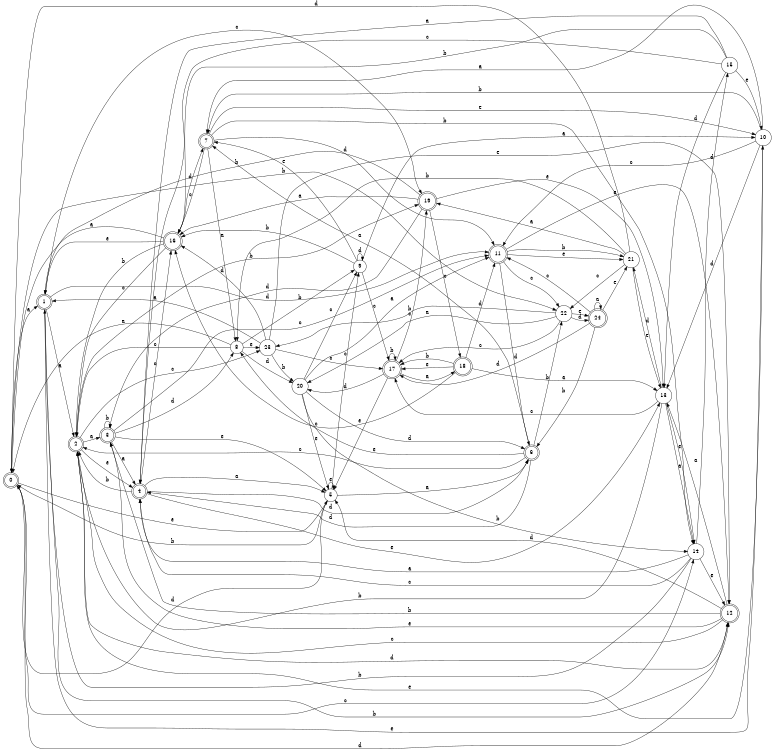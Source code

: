 digraph n20_10 {
__start0 [label="" shape="none"];

rankdir=LR;
size="8,5";

s0 [style="rounded,filled", color="black", fillcolor="white" shape="doublecircle", label="0"];
s1 [style="rounded,filled", color="black", fillcolor="white" shape="doublecircle", label="1"];
s2 [style="rounded,filled", color="black", fillcolor="white" shape="doublecircle", label="2"];
s3 [style="rounded,filled", color="black", fillcolor="white" shape="doublecircle", label="3"];
s4 [style="rounded,filled", color="black", fillcolor="white" shape="doublecircle", label="4"];
s5 [style="filled", color="black", fillcolor="white" shape="circle", label="5"];
s6 [style="rounded,filled", color="black", fillcolor="white" shape="doublecircle", label="6"];
s7 [style="rounded,filled", color="black", fillcolor="white" shape="doublecircle", label="7"];
s8 [style="filled", color="black", fillcolor="white" shape="circle", label="8"];
s9 [style="filled", color="black", fillcolor="white" shape="circle", label="9"];
s10 [style="filled", color="black", fillcolor="white" shape="circle", label="10"];
s11 [style="rounded,filled", color="black", fillcolor="white" shape="doublecircle", label="11"];
s12 [style="rounded,filled", color="black", fillcolor="white" shape="doublecircle", label="12"];
s13 [style="filled", color="black", fillcolor="white" shape="circle", label="13"];
s14 [style="filled", color="black", fillcolor="white" shape="circle", label="14"];
s15 [style="filled", color="black", fillcolor="white" shape="circle", label="15"];
s16 [style="rounded,filled", color="black", fillcolor="white" shape="doublecircle", label="16"];
s17 [style="rounded,filled", color="black", fillcolor="white" shape="doublecircle", label="17"];
s18 [style="rounded,filled", color="black", fillcolor="white" shape="doublecircle", label="18"];
s19 [style="rounded,filled", color="black", fillcolor="white" shape="doublecircle", label="19"];
s20 [style="filled", color="black", fillcolor="white" shape="circle", label="20"];
s21 [style="filled", color="black", fillcolor="white" shape="circle", label="21"];
s22 [style="filled", color="black", fillcolor="white" shape="circle", label="22"];
s23 [style="filled", color="black", fillcolor="white" shape="circle", label="23"];
s24 [style="rounded,filled", color="black", fillcolor="white" shape="doublecircle", label="24"];
s0 -> s1 [label="a"];
s0 -> s22 [label="b"];
s0 -> s14 [label="c"];
s0 -> s12 [label="d"];
s0 -> s5 [label="e"];
s1 -> s2 [label="a"];
s1 -> s12 [label="b"];
s1 -> s19 [label="c"];
s1 -> s11 [label="d"];
s1 -> s10 [label="e"];
s2 -> s3 [label="a"];
s2 -> s19 [label="b"];
s2 -> s23 [label="c"];
s2 -> s12 [label="d"];
s2 -> s4 [label="e"];
s3 -> s4 [label="a"];
s3 -> s3 [label="b"];
s3 -> s11 [label="c"];
s3 -> s8 [label="d"];
s3 -> s5 [label="e"];
s4 -> s5 [label="a"];
s4 -> s2 [label="b"];
s4 -> s16 [label="c"];
s4 -> s6 [label="d"];
s4 -> s13 [label="e"];
s5 -> s6 [label="a"];
s5 -> s0 [label="b"];
s5 -> s9 [label="c"];
s5 -> s0 [label="d"];
s5 -> s5 [label="e"];
s6 -> s7 [label="a"];
s6 -> s22 [label="b"];
s6 -> s2 [label="c"];
s6 -> s4 [label="d"];
s6 -> s8 [label="e"];
s7 -> s8 [label="a"];
s7 -> s14 [label="b"];
s7 -> s16 [label="c"];
s7 -> s11 [label="d"];
s7 -> s10 [label="e"];
s8 -> s0 [label="a"];
s8 -> s9 [label="b"];
s8 -> s2 [label="c"];
s8 -> s20 [label="d"];
s8 -> s23 [label="e"];
s9 -> s10 [label="a"];
s9 -> s16 [label="b"];
s9 -> s17 [label="c"];
s9 -> s9 [label="d"];
s9 -> s7 [label="e"];
s10 -> s7 [label="a"];
s10 -> s7 [label="b"];
s10 -> s11 [label="c"];
s10 -> s13 [label="d"];
s10 -> s2 [label="e"];
s11 -> s12 [label="a"];
s11 -> s21 [label="b"];
s11 -> s22 [label="c"];
s11 -> s6 [label="d"];
s11 -> s21 [label="e"];
s12 -> s13 [label="a"];
s12 -> s3 [label="b"];
s12 -> s2 [label="c"];
s12 -> s5 [label="d"];
s12 -> s3 [label="e"];
s13 -> s14 [label="a"];
s13 -> s2 [label="b"];
s13 -> s17 [label="c"];
s13 -> s21 [label="d"];
s13 -> s14 [label="e"];
s14 -> s4 [label="a"];
s14 -> s1 [label="b"];
s14 -> s4 [label="c"];
s14 -> s15 [label="d"];
s14 -> s12 [label="e"];
s15 -> s4 [label="a"];
s15 -> s16 [label="b"];
s15 -> s4 [label="c"];
s15 -> s13 [label="d"];
s15 -> s10 [label="e"];
s16 -> s0 [label="a"];
s16 -> s2 [label="b"];
s16 -> s2 [label="c"];
s16 -> s7 [label="d"];
s16 -> s1 [label="e"];
s17 -> s18 [label="a"];
s17 -> s17 [label="b"];
s17 -> s19 [label="c"];
s17 -> s20 [label="d"];
s17 -> s5 [label="e"];
s18 -> s13 [label="a"];
s18 -> s17 [label="b"];
s18 -> s16 [label="c"];
s18 -> s11 [label="d"];
s18 -> s17 [label="e"];
s19 -> s16 [label="a"];
s19 -> s1 [label="b"];
s19 -> s18 [label="c"];
s19 -> s3 [label="d"];
s19 -> s13 [label="e"];
s20 -> s11 [label="a"];
s20 -> s14 [label="b"];
s20 -> s9 [label="c"];
s20 -> s6 [label="d"];
s20 -> s5 [label="e"];
s21 -> s19 [label="a"];
s21 -> s8 [label="b"];
s21 -> s22 [label="c"];
s21 -> s0 [label="d"];
s21 -> s13 [label="e"];
s22 -> s20 [label="a"];
s22 -> s23 [label="b"];
s22 -> s17 [label="c"];
s22 -> s24 [label="d"];
s22 -> s24 [label="e"];
s23 -> s1 [label="a"];
s23 -> s20 [label="b"];
s23 -> s17 [label="c"];
s23 -> s16 [label="d"];
s23 -> s12 [label="e"];
s24 -> s24 [label="a"];
s24 -> s6 [label="b"];
s24 -> s11 [label="c"];
s24 -> s17 [label="d"];
s24 -> s21 [label="e"];

}